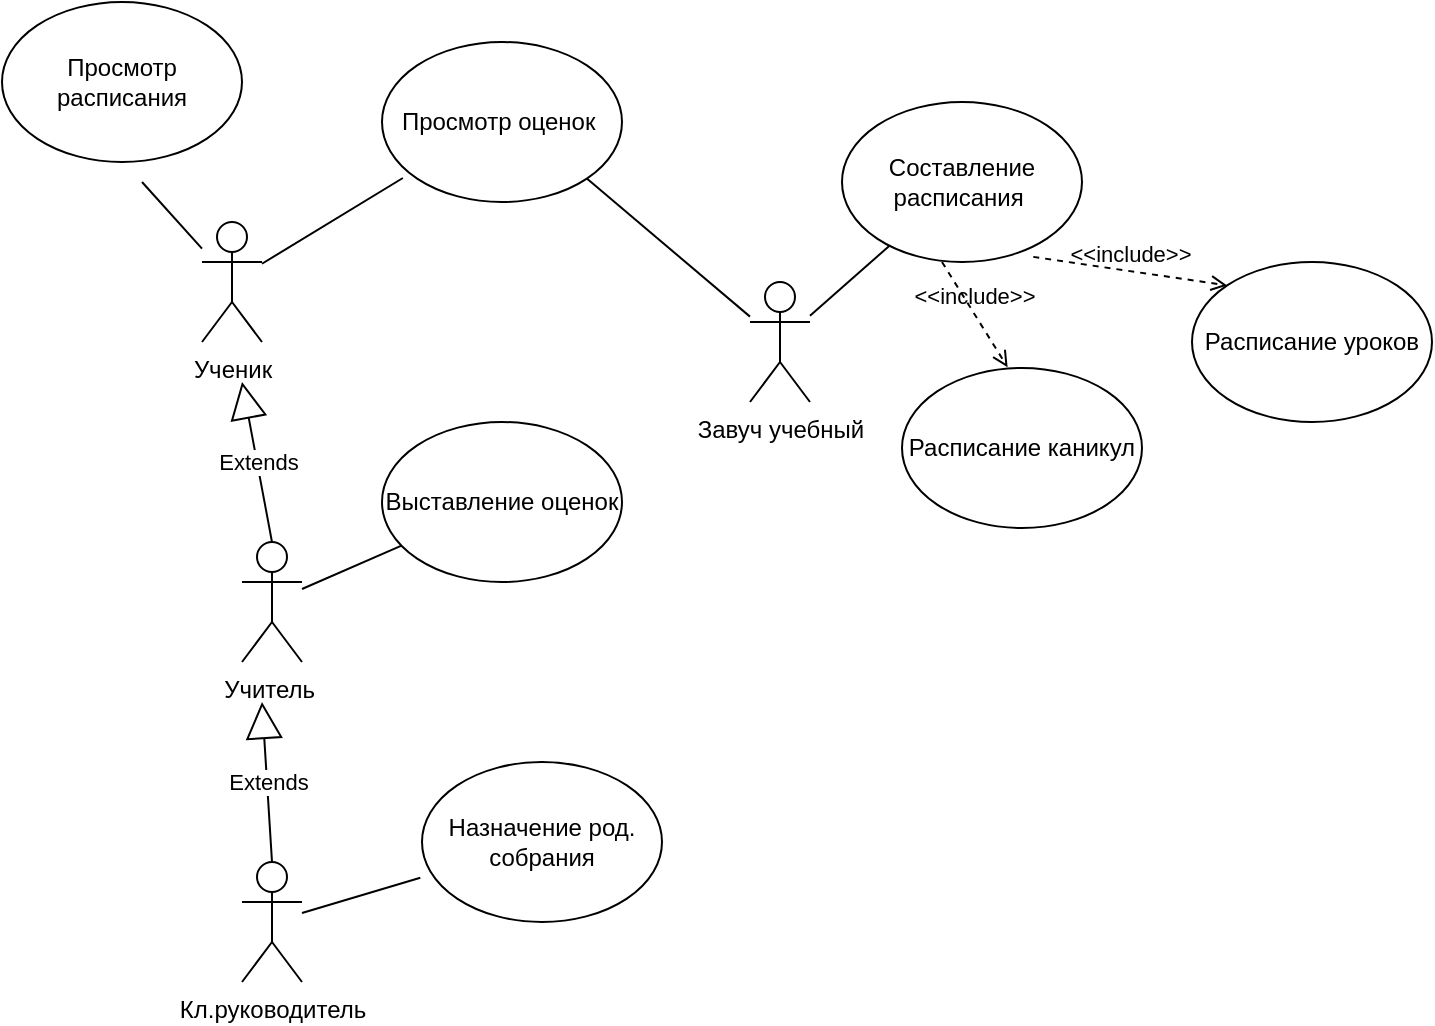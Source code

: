 <mxfile version="22.1.5" type="device">
  <diagram name="Страница — 1" id="xmHpbR9dRChNo-AQZdz7">
    <mxGraphModel dx="1009" dy="1742" grid="1" gridSize="10" guides="1" tooltips="1" connect="1" arrows="1" fold="1" page="1" pageScale="1" pageWidth="827" pageHeight="1169" math="0" shadow="0">
      <root>
        <mxCell id="0" />
        <mxCell id="1" parent="0" />
        <mxCell id="tXkNYrn_PBVjtPBu_E_8-1" value="Ученик" style="shape=umlActor;verticalLabelPosition=bottom;verticalAlign=top;html=1;outlineConnect=0;" parent="1" vertex="1">
          <mxGeometry x="140" y="30" width="30" height="60" as="geometry" />
        </mxCell>
        <mxCell id="tXkNYrn_PBVjtPBu_E_8-2" value="Учитель&amp;nbsp;" style="shape=umlActor;verticalLabelPosition=bottom;verticalAlign=top;html=1;outlineConnect=0;" parent="1" vertex="1">
          <mxGeometry x="160" y="190" width="30" height="60" as="geometry" />
        </mxCell>
        <mxCell id="tXkNYrn_PBVjtPBu_E_8-3" value="Кл.руководитель" style="shape=umlActor;verticalLabelPosition=bottom;verticalAlign=top;html=1;outlineConnect=0;" parent="1" vertex="1">
          <mxGeometry x="160" y="350" width="30" height="60" as="geometry" />
        </mxCell>
        <mxCell id="tXkNYrn_PBVjtPBu_E_8-6" value="Завуч учебный" style="shape=umlActor;verticalLabelPosition=bottom;verticalAlign=top;html=1;outlineConnect=0;" parent="1" vertex="1">
          <mxGeometry x="414" y="60" width="30" height="60" as="geometry" />
        </mxCell>
        <mxCell id="tXkNYrn_PBVjtPBu_E_8-7" value="Просмотр оценок&amp;nbsp;" style="ellipse;whiteSpace=wrap;html=1;" parent="1" vertex="1">
          <mxGeometry x="230" y="-60" width="120" height="80" as="geometry" />
        </mxCell>
        <mxCell id="tXkNYrn_PBVjtPBu_E_8-8" value="" style="endArrow=none;html=1;rounded=0;entryX=0.087;entryY=0.85;entryDx=0;entryDy=0;entryPerimeter=0;" parent="1" source="tXkNYrn_PBVjtPBu_E_8-1" target="tXkNYrn_PBVjtPBu_E_8-7" edge="1">
          <mxGeometry width="50" height="50" relative="1" as="geometry">
            <mxPoint x="390" y="270" as="sourcePoint" />
            <mxPoint x="440" y="220" as="targetPoint" />
          </mxGeometry>
        </mxCell>
        <mxCell id="tXkNYrn_PBVjtPBu_E_8-9" value="Просмотр расписания" style="ellipse;whiteSpace=wrap;html=1;" parent="1" vertex="1">
          <mxGeometry x="40" y="-80" width="120" height="80" as="geometry" />
        </mxCell>
        <mxCell id="tXkNYrn_PBVjtPBu_E_8-10" value="" style="endArrow=none;html=1;rounded=0;" parent="1" source="tXkNYrn_PBVjtPBu_E_8-1" edge="1">
          <mxGeometry width="50" height="50" relative="1" as="geometry">
            <mxPoint x="220" y="240" as="sourcePoint" />
            <mxPoint x="110" y="10" as="targetPoint" />
          </mxGeometry>
        </mxCell>
        <mxCell id="kI7Ysv3UKKr4MRNHjASy-3" value="Выставление оценок" style="ellipse;whiteSpace=wrap;html=1;" parent="1" vertex="1">
          <mxGeometry x="230" y="130" width="120" height="80" as="geometry" />
        </mxCell>
        <mxCell id="kI7Ysv3UKKr4MRNHjASy-4" value="" style="endArrow=none;html=1;rounded=0;" parent="1" target="kI7Ysv3UKKr4MRNHjASy-3" edge="1" source="tXkNYrn_PBVjtPBu_E_8-2">
          <mxGeometry width="50" height="50" relative="1" as="geometry">
            <mxPoint x="200" y="218" as="sourcePoint" />
            <mxPoint x="270" y="160" as="targetPoint" />
          </mxGeometry>
        </mxCell>
        <mxCell id="kI7Ysv3UKKr4MRNHjASy-5" value="Назначение род. собрания" style="ellipse;whiteSpace=wrap;html=1;" parent="1" vertex="1">
          <mxGeometry x="250" y="300" width="120" height="80" as="geometry" />
        </mxCell>
        <mxCell id="kI7Ysv3UKKr4MRNHjASy-6" value="Составление расписания&amp;nbsp;" style="ellipse;whiteSpace=wrap;html=1;" parent="1" vertex="1">
          <mxGeometry x="460" y="-30" width="120" height="80" as="geometry" />
        </mxCell>
        <mxCell id="kI7Ysv3UKKr4MRNHjASy-7" value="" style="endArrow=none;html=1;rounded=0;" parent="1" source="tXkNYrn_PBVjtPBu_E_8-6" target="kI7Ysv3UKKr4MRNHjASy-6" edge="1">
          <mxGeometry width="50" height="50" relative="1" as="geometry">
            <mxPoint x="490" y="120" as="sourcePoint" />
            <mxPoint x="440" y="270" as="targetPoint" />
          </mxGeometry>
        </mxCell>
        <mxCell id="kI7Ysv3UKKr4MRNHjASy-9" value="Extends" style="endArrow=block;endSize=16;endFill=0;html=1;rounded=0;exitX=0.5;exitY=0;exitDx=0;exitDy=0;exitPerimeter=0;" parent="1" source="tXkNYrn_PBVjtPBu_E_8-2" edge="1">
          <mxGeometry width="160" relative="1" as="geometry">
            <mxPoint x="330" y="430" as="sourcePoint" />
            <mxPoint x="160" y="110" as="targetPoint" />
          </mxGeometry>
        </mxCell>
        <mxCell id="nQRjuHLdk3749OsUPG3g-1" value="Extends" style="endArrow=block;endSize=16;endFill=0;html=1;rounded=0;exitX=0.5;exitY=0;exitDx=0;exitDy=0;exitPerimeter=0;" edge="1" parent="1" source="tXkNYrn_PBVjtPBu_E_8-3">
          <mxGeometry width="160" relative="1" as="geometry">
            <mxPoint x="185" y="200" as="sourcePoint" />
            <mxPoint x="170" y="270" as="targetPoint" />
          </mxGeometry>
        </mxCell>
        <mxCell id="nQRjuHLdk3749OsUPG3g-2" value="" style="endArrow=none;html=1;rounded=0;entryX=-0.007;entryY=0.723;entryDx=0;entryDy=0;entryPerimeter=0;" edge="1" parent="1" source="tXkNYrn_PBVjtPBu_E_8-3" target="kI7Ysv3UKKr4MRNHjASy-5">
          <mxGeometry width="50" height="50" relative="1" as="geometry">
            <mxPoint x="200" y="223" as="sourcePoint" />
            <mxPoint x="250" y="202" as="targetPoint" />
          </mxGeometry>
        </mxCell>
        <mxCell id="nQRjuHLdk3749OsUPG3g-4" value="" style="endArrow=none;html=1;rounded=0;exitX=1;exitY=1;exitDx=0;exitDy=0;" edge="1" parent="1" source="tXkNYrn_PBVjtPBu_E_8-7" target="tXkNYrn_PBVjtPBu_E_8-6">
          <mxGeometry width="50" height="50" relative="1" as="geometry">
            <mxPoint x="454" y="87" as="sourcePoint" />
            <mxPoint x="494" y="52" as="targetPoint" />
          </mxGeometry>
        </mxCell>
        <mxCell id="nQRjuHLdk3749OsUPG3g-5" value="&amp;lt;&amp;lt;include&amp;gt;&amp;gt;" style="html=1;verticalAlign=bottom;labelBackgroundColor=none;endArrow=open;endFill=0;dashed=1;rounded=0;exitX=0.797;exitY=0.968;exitDx=0;exitDy=0;exitPerimeter=0;entryX=0;entryY=0;entryDx=0;entryDy=0;" edge="1" parent="1" source="kI7Ysv3UKKr4MRNHjASy-6" target="nQRjuHLdk3749OsUPG3g-6">
          <mxGeometry width="160" relative="1" as="geometry">
            <mxPoint x="330" y="100" as="sourcePoint" />
            <mxPoint x="640" y="100" as="targetPoint" />
          </mxGeometry>
        </mxCell>
        <mxCell id="nQRjuHLdk3749OsUPG3g-6" value="Расписание уроков" style="ellipse;whiteSpace=wrap;html=1;" vertex="1" parent="1">
          <mxGeometry x="635" y="50" width="120" height="80" as="geometry" />
        </mxCell>
        <mxCell id="nQRjuHLdk3749OsUPG3g-7" value="&amp;lt;&amp;lt;include&amp;gt;&amp;gt;" style="html=1;verticalAlign=bottom;labelBackgroundColor=none;endArrow=open;endFill=0;dashed=1;rounded=0;exitX=0.5;exitY=1;exitDx=0;exitDy=0;entryX=0.44;entryY=-0.005;entryDx=0;entryDy=0;entryPerimeter=0;" edge="1" target="nQRjuHLdk3749OsUPG3g-8" parent="1">
          <mxGeometry width="160" relative="1" as="geometry">
            <mxPoint x="510" y="50" as="sourcePoint" />
            <mxPoint x="510" y="123" as="targetPoint" />
          </mxGeometry>
        </mxCell>
        <mxCell id="nQRjuHLdk3749OsUPG3g-8" value="Расписание каникул" style="ellipse;whiteSpace=wrap;html=1;" vertex="1" parent="1">
          <mxGeometry x="490" y="103" width="120" height="80" as="geometry" />
        </mxCell>
      </root>
    </mxGraphModel>
  </diagram>
</mxfile>
